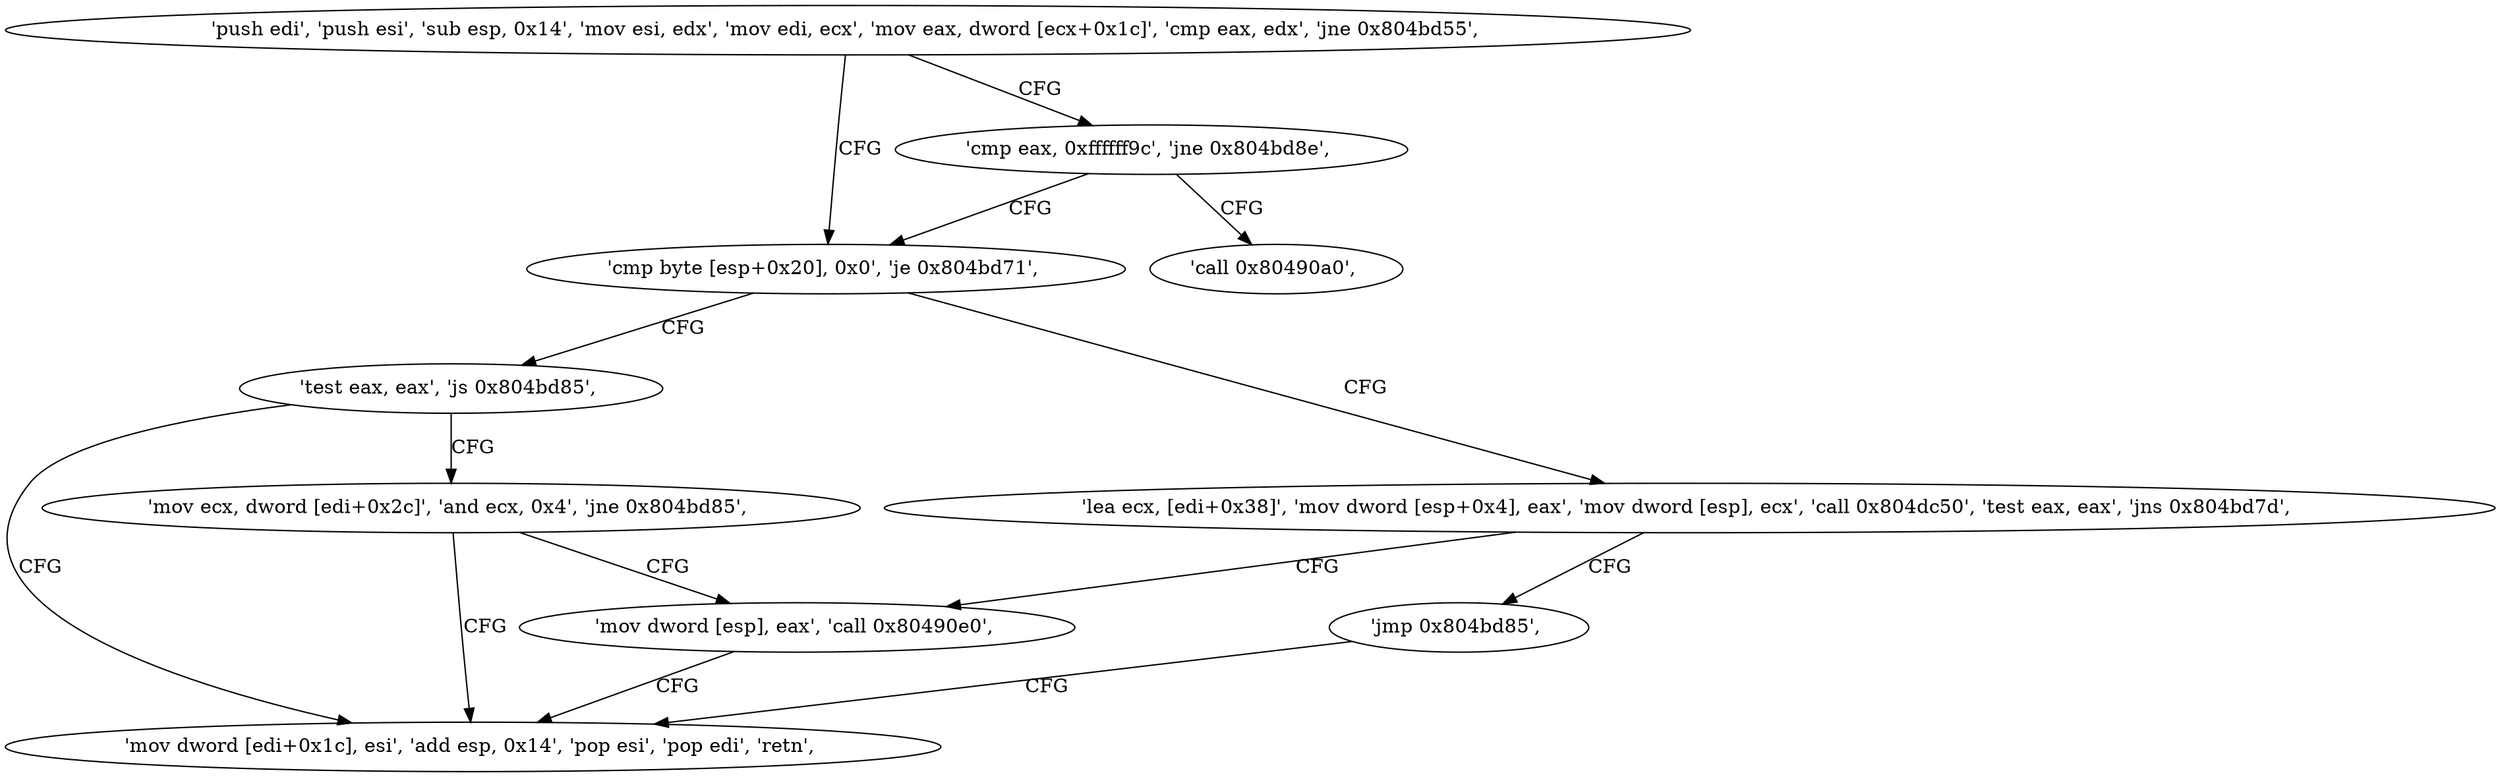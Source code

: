 digraph "func" {
"134528320" [label = "'push edi', 'push esi', 'sub esp, 0x14', 'mov esi, edx', 'mov edi, ecx', 'mov eax, dword [ecx+0x1c]', 'cmp eax, edx', 'jne 0x804bd55', " ]
"134528341" [label = "'cmp byte [esp+0x20], 0x0', 'je 0x804bd71', " ]
"134528336" [label = "'cmp eax, 0xffffff9c', 'jne 0x804bd8e', " ]
"134528369" [label = "'test eax, eax', 'js 0x804bd85', " ]
"134528348" [label = "'lea ecx, [edi+0x38]', 'mov dword [esp+0x4], eax', 'mov dword [esp], ecx', 'call 0x804dc50', 'test eax, eax', 'jns 0x804bd7d', " ]
"134528398" [label = "'call 0x80490a0', " ]
"134528389" [label = "'mov dword [edi+0x1c], esi', 'add esp, 0x14', 'pop esi', 'pop edi', 'retn', " ]
"134528373" [label = "'mov ecx, dword [edi+0x2c]', 'and ecx, 0x4', 'jne 0x804bd85', " ]
"134528381" [label = "'mov dword [esp], eax', 'call 0x80490e0', " ]
"134528367" [label = "'jmp 0x804bd85', " ]
"134528320" -> "134528341" [ label = "CFG" ]
"134528320" -> "134528336" [ label = "CFG" ]
"134528341" -> "134528369" [ label = "CFG" ]
"134528341" -> "134528348" [ label = "CFG" ]
"134528336" -> "134528398" [ label = "CFG" ]
"134528336" -> "134528341" [ label = "CFG" ]
"134528369" -> "134528389" [ label = "CFG" ]
"134528369" -> "134528373" [ label = "CFG" ]
"134528348" -> "134528381" [ label = "CFG" ]
"134528348" -> "134528367" [ label = "CFG" ]
"134528373" -> "134528389" [ label = "CFG" ]
"134528373" -> "134528381" [ label = "CFG" ]
"134528381" -> "134528389" [ label = "CFG" ]
"134528367" -> "134528389" [ label = "CFG" ]
}
